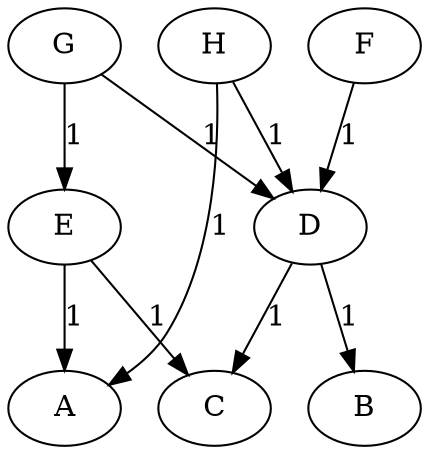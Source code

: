 digraph testgraph007 {
	E -> A [label=1]
	H -> A [label=1]
	D -> B [label=1]
	D -> C [label=1]
	E -> C [label=1]
	F -> D [label=1]
	G -> D [label=1]
	H -> D [label=1]
	G -> E [label=1]
}